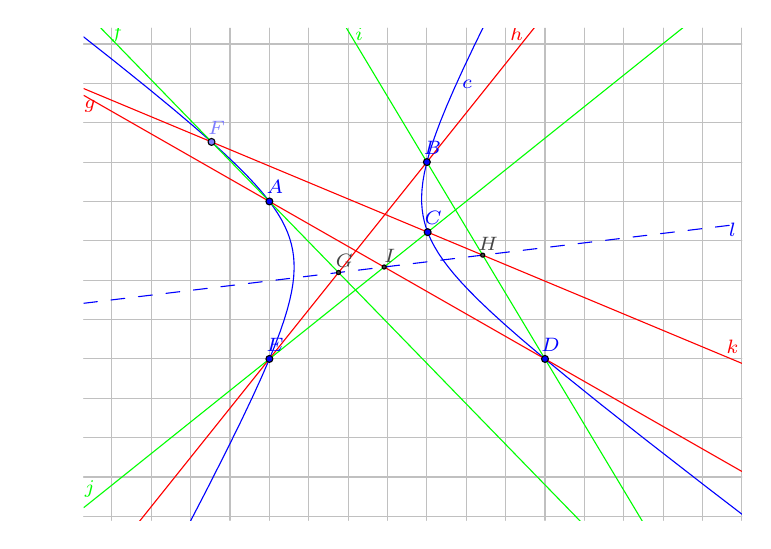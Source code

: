 \definecolor{uuuuuu}{rgb}{0.267,0.267,0.267}
\definecolor{ffqqqq}{rgb}{1.,0.,0.}
\definecolor{qqffqq}{rgb}{0.,1.,0.}
\definecolor{xdxdff}{rgb}{0.49,0.49,1.}
\definecolor{qqqqff}{rgb}{0.,0.,1.}
\definecolor{cqcqcq}{rgb}{0.753,0.753,0.753}
\begin{tikzpicture}[scale=0.5,line cap=round,line join=round,>=triangle 45,x=1.0cm,y=1.0cm]
\draw [color=cqcqcq,, xstep=1.0cm,ystep=1.0cm] (-7.72,-6.1) grid (9.,6.4);
\clip(-7.72,-6.1) rectangle (9.,6.4);
\draw [samples=50,domain=-0.99:0.99,rotate around={12.161:(-0.753,1.2)},xshift=-0.753cm,yshift=1.2cm,color=qqqqff] plot ({1.71*(1+(\x)^2)/(1-(\x)^2)},{1.97*2*(\x)/(1-(\x)^2)});
\draw [samples=50,domain=-0.99:0.99,rotate around={12.161:(-0.753,1.2)},xshift=-0.753cm,yshift=1.2cm,color=qqqqff] plot ({1.71*(-1-(\x)^2)/(1-(\x)^2)},{1.97*(-2)*(\x)/(1-(\x)^2)});
\draw [color=qqffqq,domain=-7.72:9.] plot(\x,{(--1.594--1.512*\x)/-1.47});
\draw [color=ffqqqq,domain=-7.72:9.] plot(\x,{(--2.-4.*\x)/7.});
\draw [color=ffqqqq,domain=-7.72:9.] plot(\x,{(-7.-5.*\x)/-4.});
\draw [color=qqffqq,domain=-7.72:9.] plot(\x,{(--14.-5.*\x)/3.});
\draw [color=qqffqq,domain=-7.72:9.] plot(\x,{(-1.62-3.22*\x)/-4.02});
\draw [color=ffqqqq,domain=-7.72:9.] plot(\x,{(-9.036--2.292*\x)/-5.49});
\draw [dash pattern=on 5pt off 5pt,color=qqqqff,domain=-7.72:9.] plot(\x,{(--1.263--0.442*\x)/3.662});
\begin{scriptsize}
\draw [fill=qqqqff] (-3.,2.) circle (2.5pt);
\draw[color=qqqqff] (-2.86,2.36) node {$A$};
\draw [fill=qqqqff] (1.,3.) circle (2.5pt);
\draw[color=qqqqff] (1.14,3.36) node {$B$};
\draw [fill=qqqqff] (1.02,1.22) circle (2.5pt);
\draw[color=qqqqff] (1.16,1.58) node {$C$};
\draw [fill=qqqqff] (4.,-2.) circle (2.5pt);
\draw[color=qqqqff] (4.14,-1.64) node {$D$};
\draw [fill=qqqqff] (-3.,-2.) circle (2.5pt);
\draw[color=qqqqff] (-2.86,-1.64) node {$E$};
\draw[color=qqqqff] (2.02,4.98) node {$c$};
\draw [fill=xdxdff] (-4.47,3.512) circle (2.5pt);
\draw[color=xdxdff] (-4.34,3.88) node {$F$};
\draw[color=qqffqq] (-6.86,6.26) node {$f$};
\draw[color=ffqqqq] (-7.56,4.42) node {$g$};
\draw[color=ffqqqq] (3.28,6.26) node {$h$};
\draw[color=qqffqq] (-0.72,6.26) node {$i$};
\draw[color=qqffqq] (-7.56,-5.3) node {$j$};
\draw[color=ffqqqq] (8.76,-1.7) node {$k$};
\draw [fill=uuuuuu] (-1.244,0.195) circle (1.5pt);
\draw[color=uuuuuu] (-1.1,0.48) node {$G$};
\draw [fill=uuuuuu] (2.418,0.636) circle (1.5pt);
\draw[color=uuuuuu] (2.56,0.92) node {$H$};
\draw[color=qqqqff] (8.76,1.28) node {$l$};
\draw [fill=uuuuuu] (-0.085,0.335) circle (1.5pt);
\draw[color=uuuuuu] (0.06,0.62) node {$I$};
\end{scriptsize}
\end{tikzpicture}
